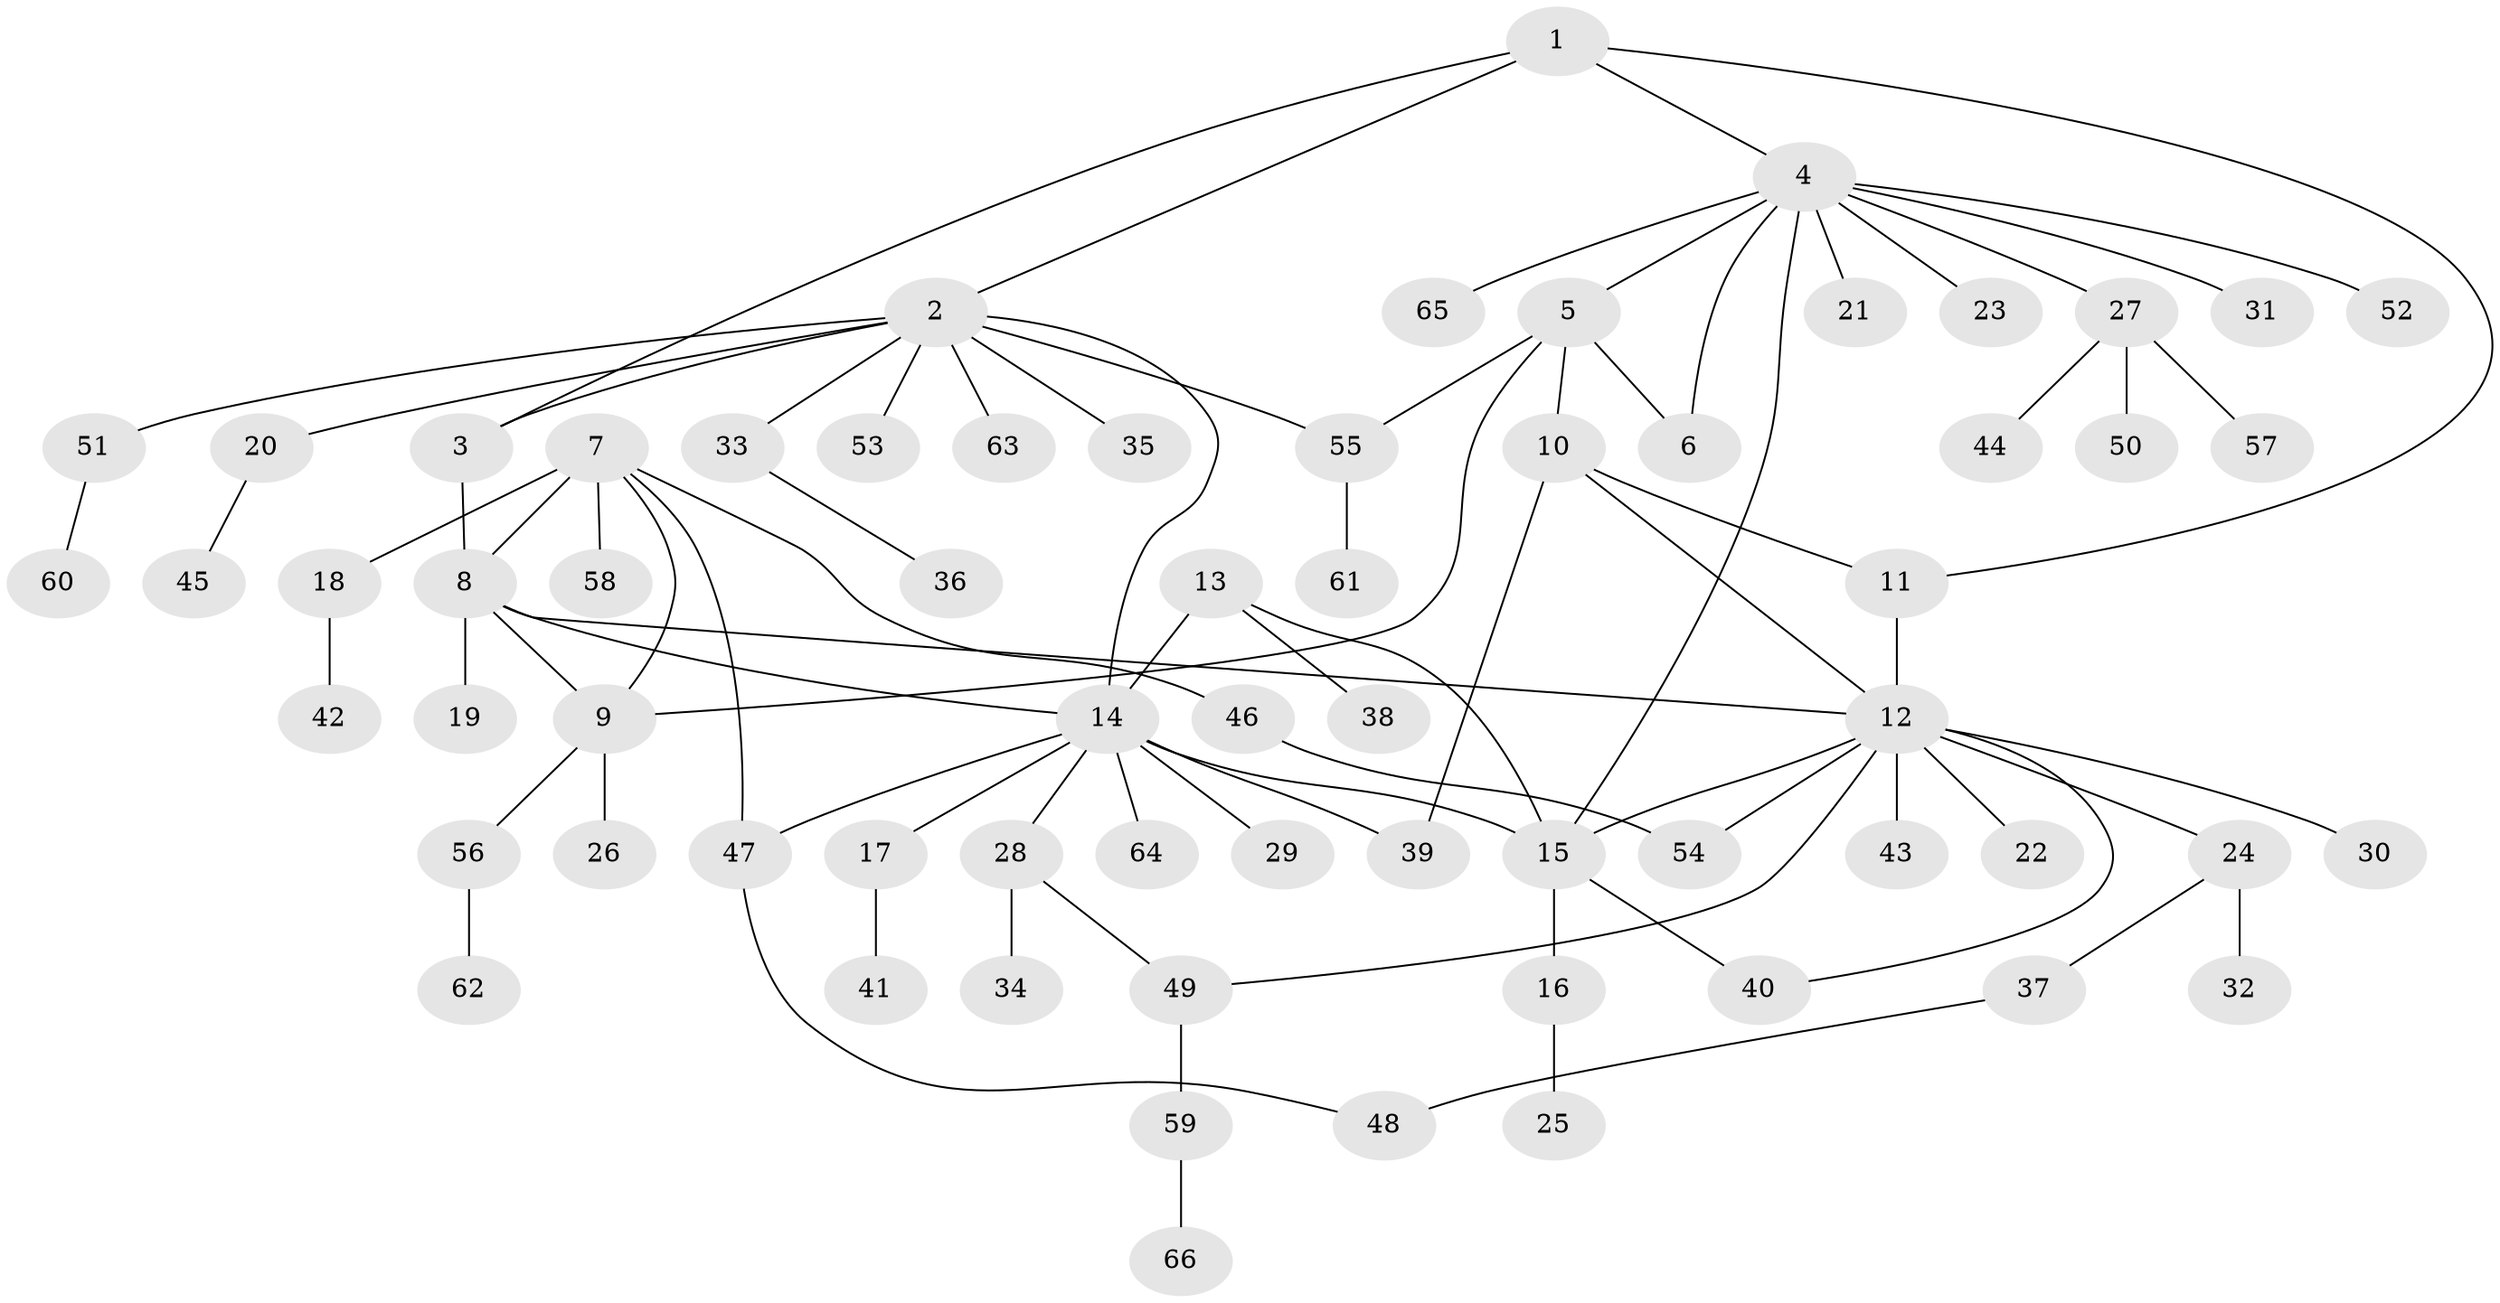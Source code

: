 // coarse degree distribution, {4: 0.0975609756097561, 9: 0.04878048780487805, 5: 0.07317073170731707, 1: 0.5121951219512195, 8: 0.04878048780487805, 3: 0.0975609756097561, 2: 0.12195121951219512}
// Generated by graph-tools (version 1.1) at 2025/37/03/04/25 23:37:42]
// undirected, 66 vertices, 83 edges
graph export_dot {
  node [color=gray90,style=filled];
  1;
  2;
  3;
  4;
  5;
  6;
  7;
  8;
  9;
  10;
  11;
  12;
  13;
  14;
  15;
  16;
  17;
  18;
  19;
  20;
  21;
  22;
  23;
  24;
  25;
  26;
  27;
  28;
  29;
  30;
  31;
  32;
  33;
  34;
  35;
  36;
  37;
  38;
  39;
  40;
  41;
  42;
  43;
  44;
  45;
  46;
  47;
  48;
  49;
  50;
  51;
  52;
  53;
  54;
  55;
  56;
  57;
  58;
  59;
  60;
  61;
  62;
  63;
  64;
  65;
  66;
  1 -- 2;
  1 -- 3;
  1 -- 4;
  1 -- 11;
  2 -- 3;
  2 -- 14;
  2 -- 20;
  2 -- 33;
  2 -- 35;
  2 -- 51;
  2 -- 53;
  2 -- 55;
  2 -- 63;
  3 -- 8;
  4 -- 5;
  4 -- 6;
  4 -- 15;
  4 -- 21;
  4 -- 23;
  4 -- 27;
  4 -- 31;
  4 -- 52;
  4 -- 65;
  5 -- 6;
  5 -- 9;
  5 -- 10;
  5 -- 55;
  7 -- 8;
  7 -- 9;
  7 -- 18;
  7 -- 46;
  7 -- 47;
  7 -- 58;
  8 -- 9;
  8 -- 12;
  8 -- 14;
  8 -- 19;
  9 -- 26;
  9 -- 56;
  10 -- 11;
  10 -- 12;
  10 -- 39;
  11 -- 12;
  12 -- 15;
  12 -- 22;
  12 -- 24;
  12 -- 30;
  12 -- 40;
  12 -- 43;
  12 -- 49;
  12 -- 54;
  13 -- 14;
  13 -- 15;
  13 -- 38;
  14 -- 15;
  14 -- 17;
  14 -- 28;
  14 -- 29;
  14 -- 39;
  14 -- 47;
  14 -- 64;
  15 -- 16;
  15 -- 40;
  16 -- 25;
  17 -- 41;
  18 -- 42;
  20 -- 45;
  24 -- 32;
  24 -- 37;
  27 -- 44;
  27 -- 50;
  27 -- 57;
  28 -- 34;
  28 -- 49;
  33 -- 36;
  37 -- 48;
  46 -- 54;
  47 -- 48;
  49 -- 59;
  51 -- 60;
  55 -- 61;
  56 -- 62;
  59 -- 66;
}
